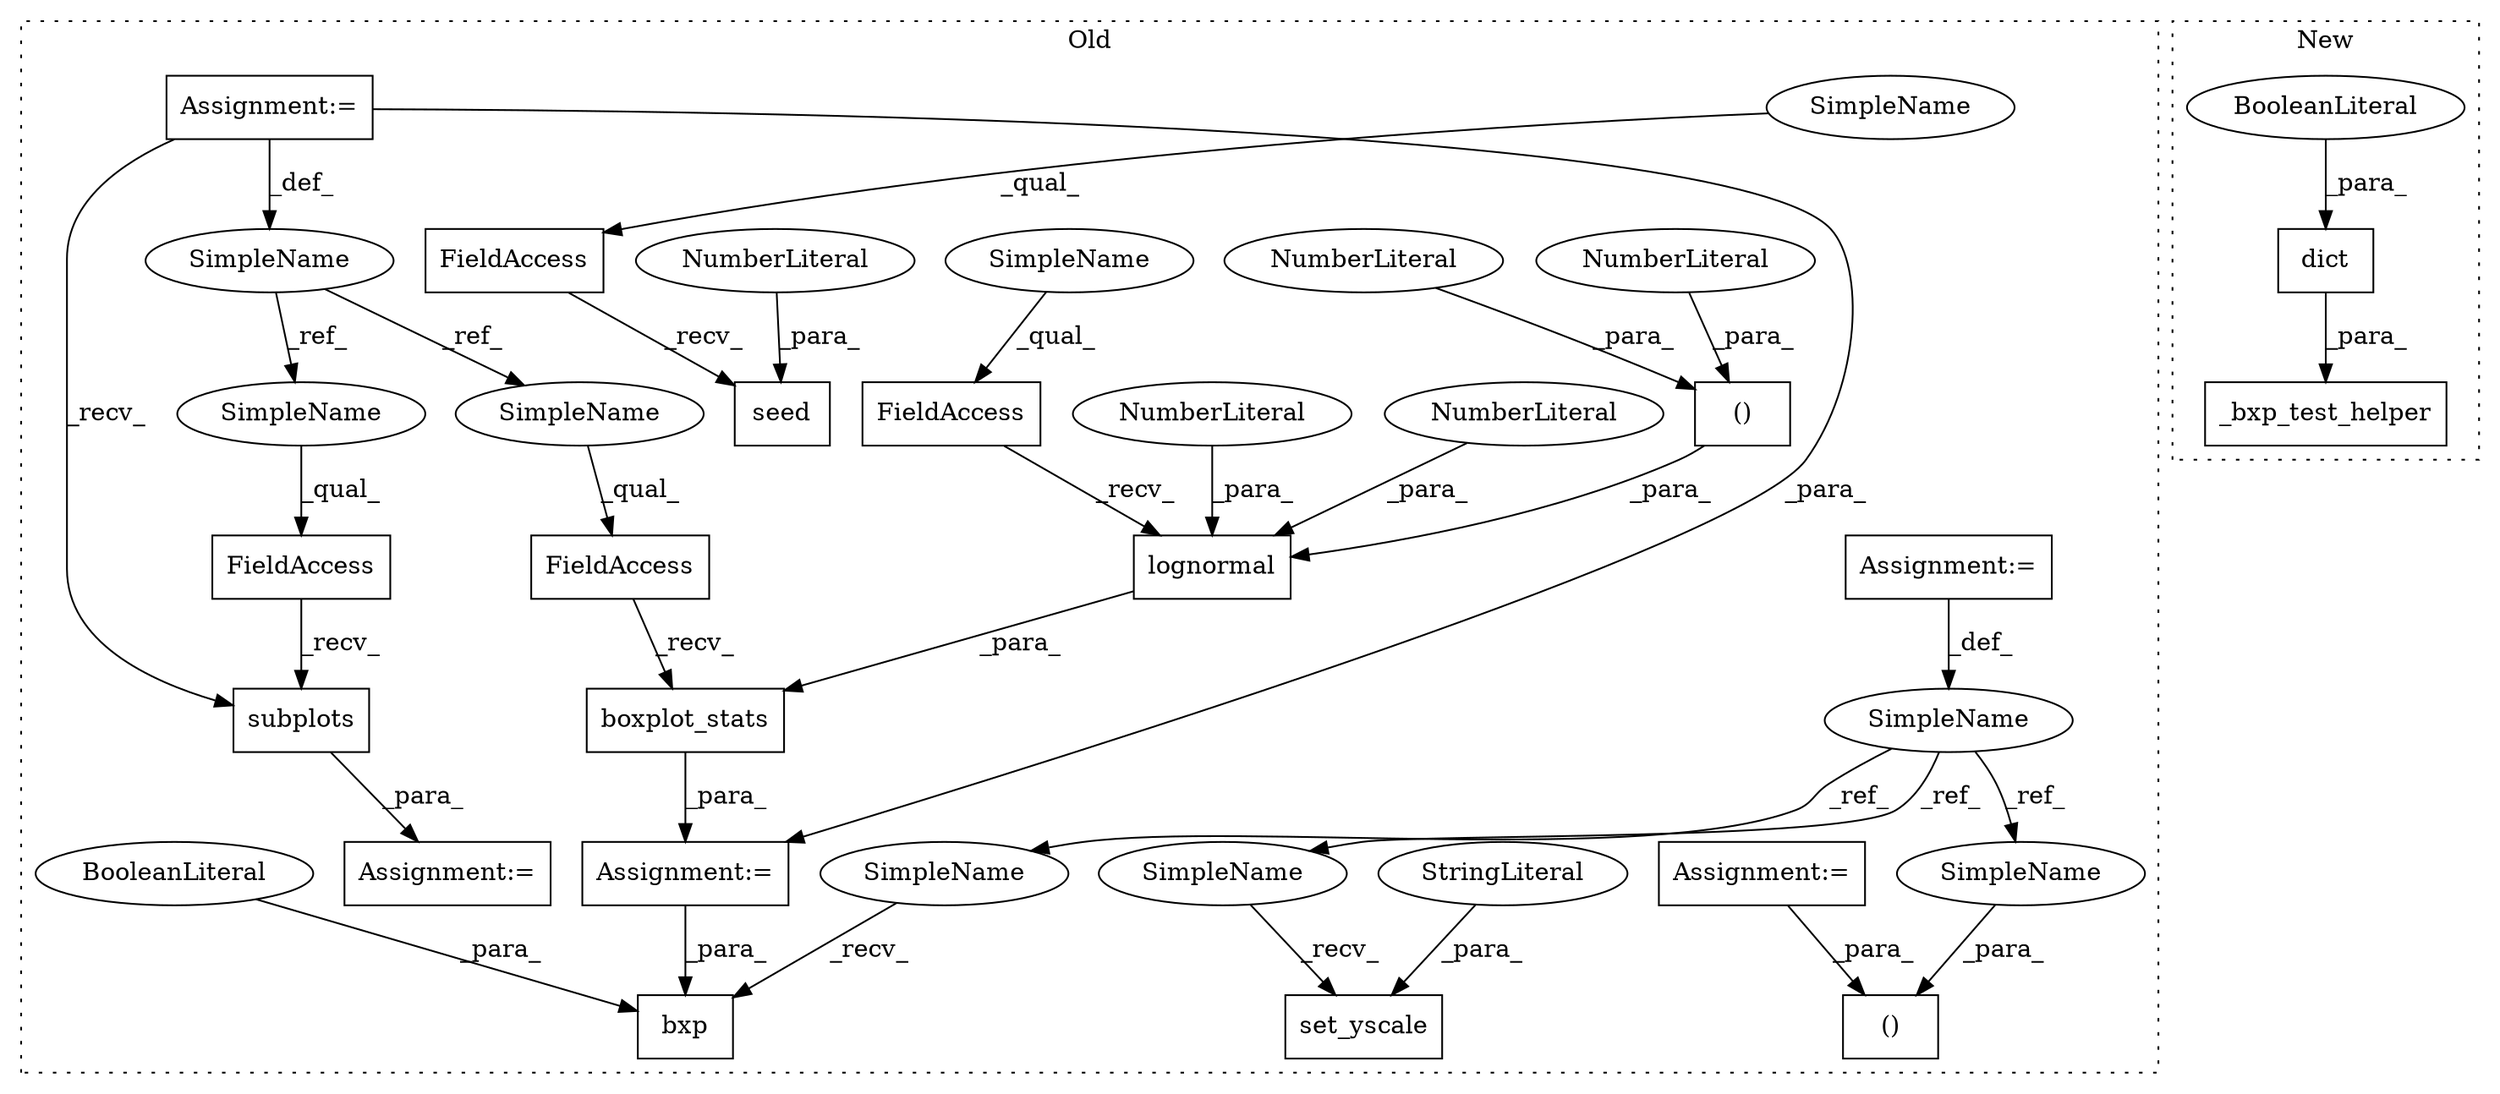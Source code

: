 digraph G {
subgraph cluster0 {
1 [label="seed" a="32" s="74787,74795" l="5,1" shape="box"];
3 [label="NumberLiteral" a="34" s="74792" l="3" shape="ellipse"];
4 [label="FieldAccess" a="22" s="74774" l="12" shape="box"];
5 [label="FieldAccess" a="22" s="74842" l="12" shape="box"];
6 [label="lognormal" a="32" s="74855,74895" l="10,2" shape="box"];
7 [label="()" a="106" s="74879" l="16" shape="box"];
8 [label="NumberLiteral" a="34" s="74865" l="4" shape="ellipse"];
9 [label="NumberLiteral" a="34" s="74894" l="1" shape="ellipse"];
10 [label="NumberLiteral" a="34" s="74870" l="3" shape="ellipse"];
11 [label="NumberLiteral" a="34" s="74879" l="2" shape="ellipse"];
12 [label="boxplot_stats" a="32" s="74828,74897" l="14,1" shape="box"];
13 [label="FieldAccess" a="22" s="74811" l="16" shape="box"];
14 [label="SimpleName" a="42" s="74720" l="10" shape="ellipse"];
15 [label="FieldAccess" a="22" s="74929" l="17" shape="box"];
16 [label="subplots" a="32" s="74947" l="10" shape="box"];
17 [label="bxp" a="32" s="74992,75014" l="4,1" shape="box"];
18 [label="SimpleName" a="42" s="74740" l="2" shape="ellipse"];
19 [label="()" a="106" s="74909" l="18" shape="box"];
20 [label="Assignment:=" a="7" s="74740" l="2" shape="box"];
21 [label="Assignment:=" a="7" s="74810" l="1" shape="box"];
22 [label="Assignment:=" a="7" s="74927" l="2" shape="box"];
23 [label="Assignment:=" a="7" s="74720" l="10" shape="box"];
24 [label="Assignment:=" a="7" s="74707" l="3" shape="box"];
26 [label="set_yscale" a="32" s="74966,74982" l="11,1" shape="box"];
27 [label="StringLiteral" a="45" s="74977" l="5" shape="ellipse"];
29 [label="BooleanLiteral" a="9" s="75010" l="4" shape="ellipse"];
30 [label="SimpleName" a="42" s="74842" l="5" shape="ellipse"];
31 [label="SimpleName" a="42" s="74774" l="5" shape="ellipse"];
32 [label="SimpleName" a="42" s="74989" l="2" shape="ellipse"];
33 [label="SimpleName" a="42" s="74963" l="2" shape="ellipse"];
34 [label="SimpleName" a="42" s="74925" l="2" shape="ellipse"];
35 [label="SimpleName" a="42" s="74929" l="10" shape="ellipse"];
36 [label="SimpleName" a="42" s="74811" l="10" shape="ellipse"];
label = "Old";
style="dotted";
}
subgraph cluster1 {
2 [label="_bxp_test_helper" a="32" s="70084,70116" l="17,1" shape="box"];
25 [label="dict" a="32" s="70101,70115" l="5,1" shape="box"];
28 [label="BooleanLiteral" a="9" s="70111" l="4" shape="ellipse"];
label = "New";
style="dotted";
}
3 -> 1 [label="_para_"];
4 -> 1 [label="_recv_"];
5 -> 6 [label="_recv_"];
6 -> 12 [label="_para_"];
7 -> 6 [label="_para_"];
8 -> 6 [label="_para_"];
9 -> 7 [label="_para_"];
10 -> 6 [label="_para_"];
11 -> 7 [label="_para_"];
12 -> 21 [label="_para_"];
13 -> 12 [label="_recv_"];
14 -> 36 [label="_ref_"];
14 -> 35 [label="_ref_"];
15 -> 16 [label="_recv_"];
16 -> 22 [label="_para_"];
18 -> 33 [label="_ref_"];
18 -> 34 [label="_ref_"];
18 -> 32 [label="_ref_"];
20 -> 18 [label="_def_"];
21 -> 17 [label="_para_"];
23 -> 14 [label="_def_"];
23 -> 21 [label="_para_"];
23 -> 16 [label="_recv_"];
24 -> 19 [label="_para_"];
25 -> 2 [label="_para_"];
27 -> 26 [label="_para_"];
28 -> 25 [label="_para_"];
29 -> 17 [label="_para_"];
30 -> 5 [label="_qual_"];
31 -> 4 [label="_qual_"];
32 -> 17 [label="_recv_"];
33 -> 26 [label="_recv_"];
34 -> 19 [label="_para_"];
35 -> 15 [label="_qual_"];
36 -> 13 [label="_qual_"];
}